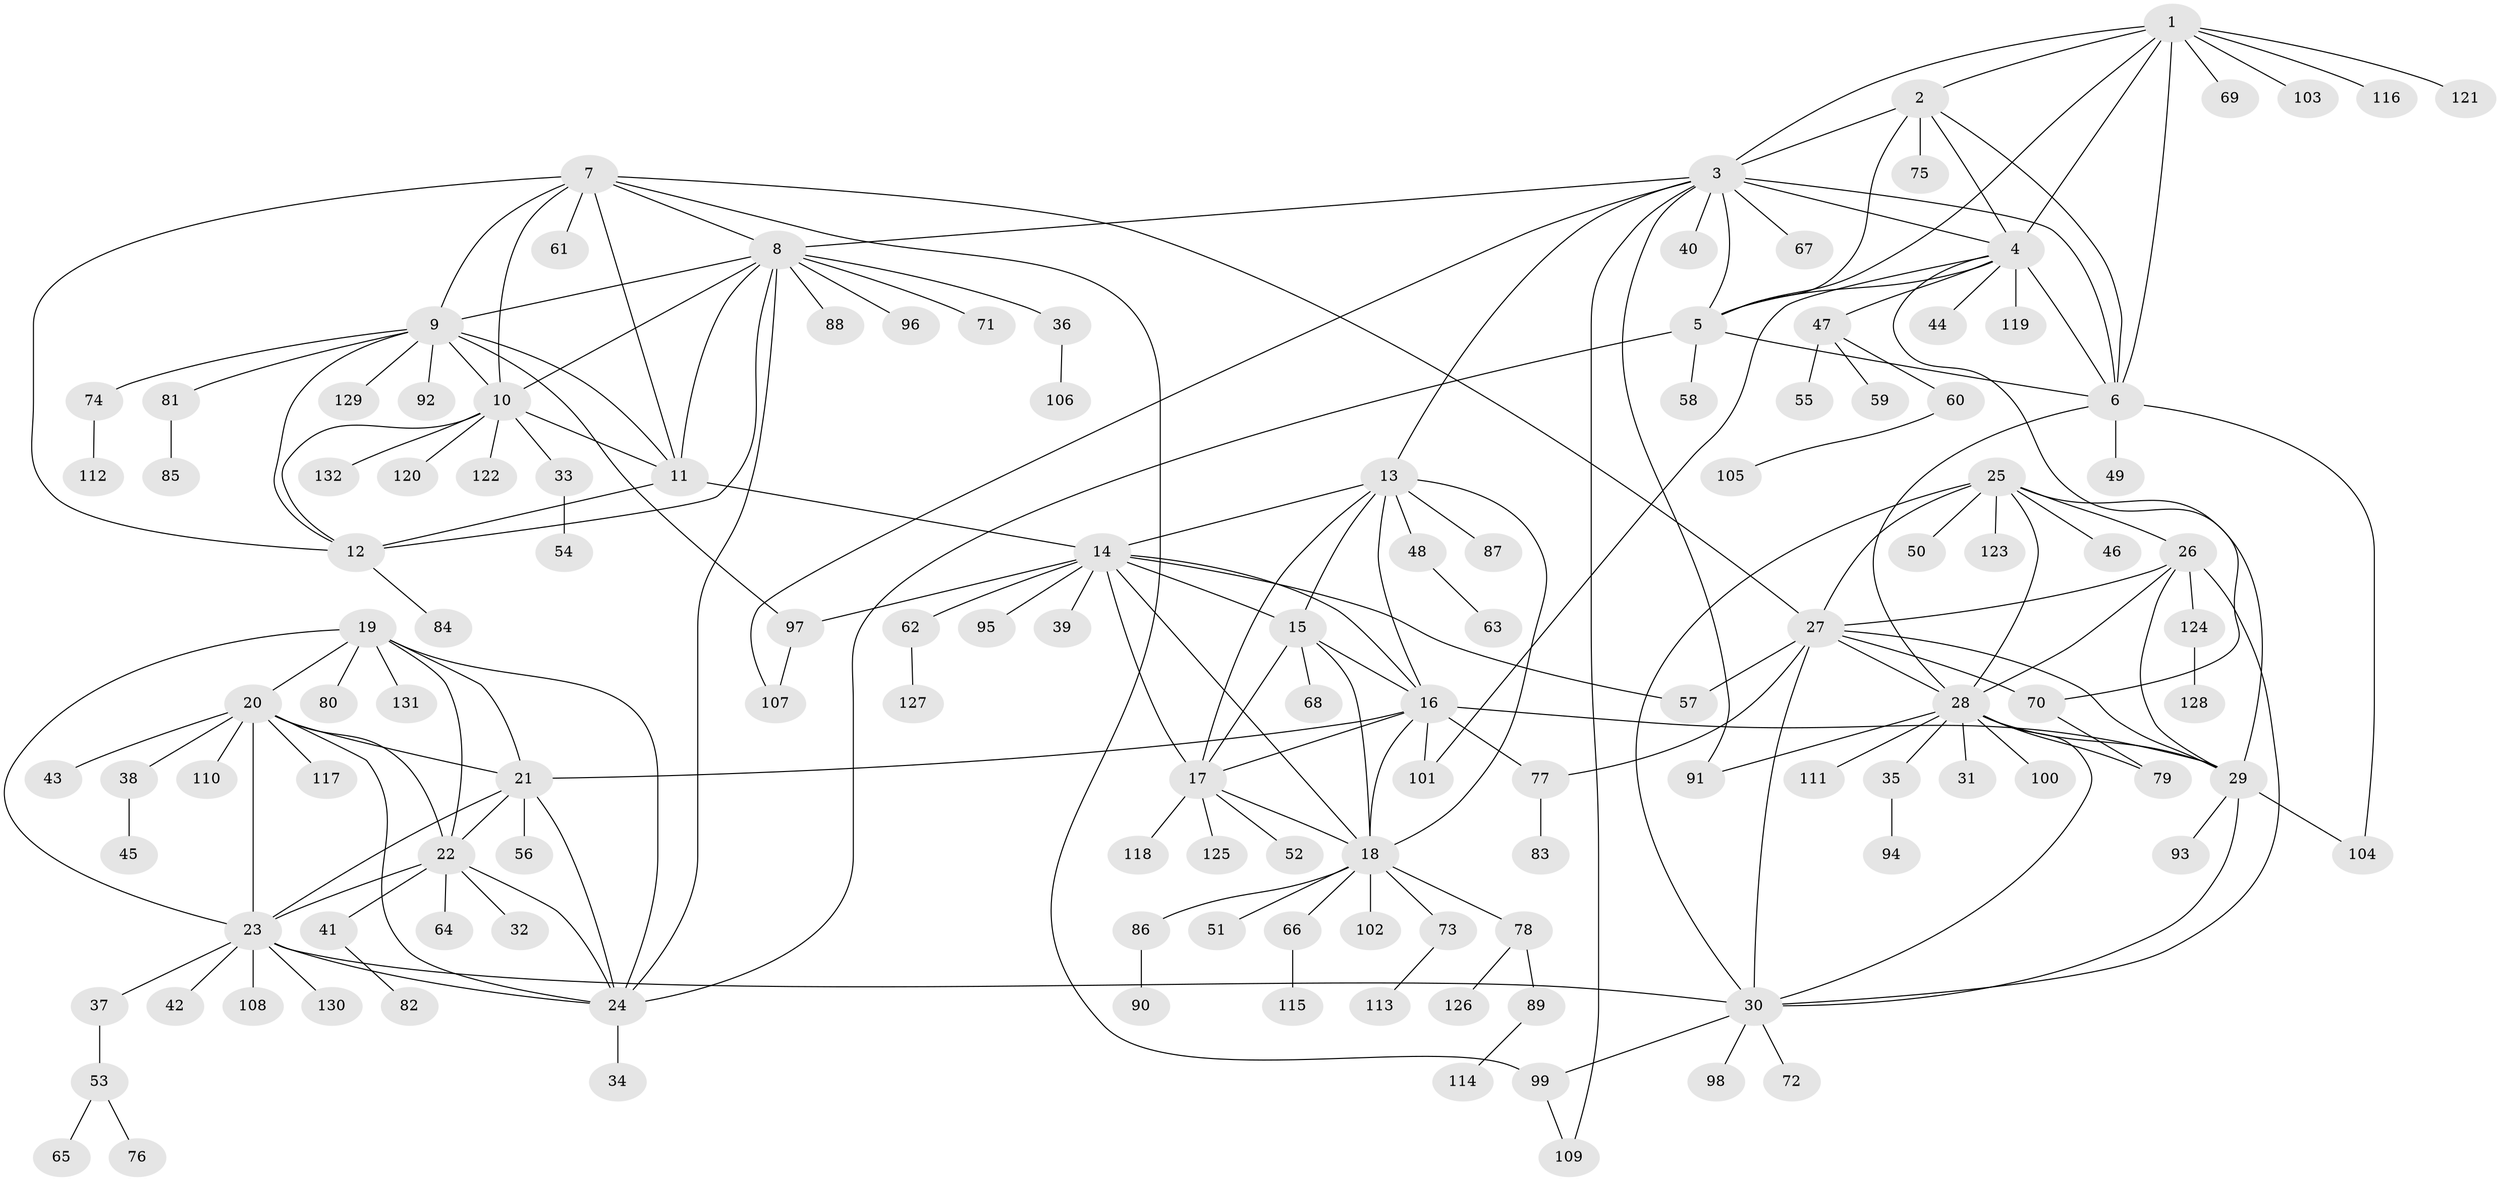 // Generated by graph-tools (version 1.1) at 2025/15/03/09/25 04:15:48]
// undirected, 132 vertices, 198 edges
graph export_dot {
graph [start="1"]
  node [color=gray90,style=filled];
  1;
  2;
  3;
  4;
  5;
  6;
  7;
  8;
  9;
  10;
  11;
  12;
  13;
  14;
  15;
  16;
  17;
  18;
  19;
  20;
  21;
  22;
  23;
  24;
  25;
  26;
  27;
  28;
  29;
  30;
  31;
  32;
  33;
  34;
  35;
  36;
  37;
  38;
  39;
  40;
  41;
  42;
  43;
  44;
  45;
  46;
  47;
  48;
  49;
  50;
  51;
  52;
  53;
  54;
  55;
  56;
  57;
  58;
  59;
  60;
  61;
  62;
  63;
  64;
  65;
  66;
  67;
  68;
  69;
  70;
  71;
  72;
  73;
  74;
  75;
  76;
  77;
  78;
  79;
  80;
  81;
  82;
  83;
  84;
  85;
  86;
  87;
  88;
  89;
  90;
  91;
  92;
  93;
  94;
  95;
  96;
  97;
  98;
  99;
  100;
  101;
  102;
  103;
  104;
  105;
  106;
  107;
  108;
  109;
  110;
  111;
  112;
  113;
  114;
  115;
  116;
  117;
  118;
  119;
  120;
  121;
  122;
  123;
  124;
  125;
  126;
  127;
  128;
  129;
  130;
  131;
  132;
  1 -- 2;
  1 -- 3;
  1 -- 4;
  1 -- 5;
  1 -- 6;
  1 -- 69;
  1 -- 103;
  1 -- 116;
  1 -- 121;
  2 -- 3;
  2 -- 4;
  2 -- 5;
  2 -- 6;
  2 -- 75;
  3 -- 4;
  3 -- 5;
  3 -- 6;
  3 -- 8;
  3 -- 13;
  3 -- 40;
  3 -- 67;
  3 -- 91;
  3 -- 107;
  3 -- 109;
  4 -- 5;
  4 -- 6;
  4 -- 44;
  4 -- 47;
  4 -- 70;
  4 -- 101;
  4 -- 119;
  5 -- 6;
  5 -- 24;
  5 -- 58;
  6 -- 28;
  6 -- 49;
  6 -- 104;
  7 -- 8;
  7 -- 9;
  7 -- 10;
  7 -- 11;
  7 -- 12;
  7 -- 27;
  7 -- 61;
  7 -- 99;
  8 -- 9;
  8 -- 10;
  8 -- 11;
  8 -- 12;
  8 -- 24;
  8 -- 36;
  8 -- 71;
  8 -- 88;
  8 -- 96;
  9 -- 10;
  9 -- 11;
  9 -- 12;
  9 -- 74;
  9 -- 81;
  9 -- 92;
  9 -- 97;
  9 -- 129;
  10 -- 11;
  10 -- 12;
  10 -- 33;
  10 -- 120;
  10 -- 122;
  10 -- 132;
  11 -- 12;
  11 -- 14;
  12 -- 84;
  13 -- 14;
  13 -- 15;
  13 -- 16;
  13 -- 17;
  13 -- 18;
  13 -- 48;
  13 -- 87;
  14 -- 15;
  14 -- 16;
  14 -- 17;
  14 -- 18;
  14 -- 39;
  14 -- 57;
  14 -- 62;
  14 -- 95;
  14 -- 97;
  15 -- 16;
  15 -- 17;
  15 -- 18;
  15 -- 68;
  16 -- 17;
  16 -- 18;
  16 -- 21;
  16 -- 29;
  16 -- 77;
  16 -- 101;
  17 -- 18;
  17 -- 52;
  17 -- 118;
  17 -- 125;
  18 -- 51;
  18 -- 66;
  18 -- 73;
  18 -- 78;
  18 -- 86;
  18 -- 102;
  19 -- 20;
  19 -- 21;
  19 -- 22;
  19 -- 23;
  19 -- 24;
  19 -- 80;
  19 -- 131;
  20 -- 21;
  20 -- 22;
  20 -- 23;
  20 -- 24;
  20 -- 38;
  20 -- 43;
  20 -- 110;
  20 -- 117;
  21 -- 22;
  21 -- 23;
  21 -- 24;
  21 -- 56;
  22 -- 23;
  22 -- 24;
  22 -- 32;
  22 -- 41;
  22 -- 64;
  23 -- 24;
  23 -- 30;
  23 -- 37;
  23 -- 42;
  23 -- 108;
  23 -- 130;
  24 -- 34;
  25 -- 26;
  25 -- 27;
  25 -- 28;
  25 -- 29;
  25 -- 30;
  25 -- 46;
  25 -- 50;
  25 -- 123;
  26 -- 27;
  26 -- 28;
  26 -- 29;
  26 -- 30;
  26 -- 124;
  27 -- 28;
  27 -- 29;
  27 -- 30;
  27 -- 57;
  27 -- 70;
  27 -- 77;
  28 -- 29;
  28 -- 30;
  28 -- 31;
  28 -- 35;
  28 -- 79;
  28 -- 91;
  28 -- 100;
  28 -- 111;
  29 -- 30;
  29 -- 93;
  29 -- 104;
  30 -- 72;
  30 -- 98;
  30 -- 99;
  33 -- 54;
  35 -- 94;
  36 -- 106;
  37 -- 53;
  38 -- 45;
  41 -- 82;
  47 -- 55;
  47 -- 59;
  47 -- 60;
  48 -- 63;
  53 -- 65;
  53 -- 76;
  60 -- 105;
  62 -- 127;
  66 -- 115;
  70 -- 79;
  73 -- 113;
  74 -- 112;
  77 -- 83;
  78 -- 89;
  78 -- 126;
  81 -- 85;
  86 -- 90;
  89 -- 114;
  97 -- 107;
  99 -- 109;
  124 -- 128;
}
